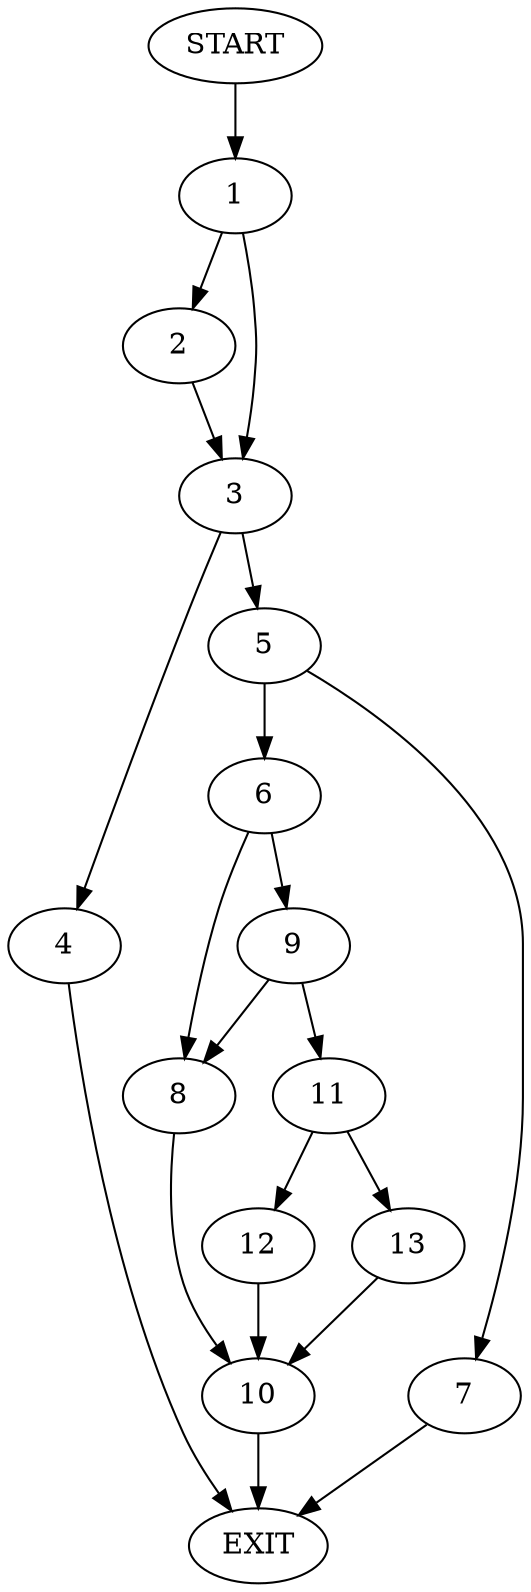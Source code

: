 digraph {
0 [label="START"]
14 [label="EXIT"]
0 -> 1
1 -> 2
1 -> 3
2 -> 3
3 -> 4
3 -> 5
4 -> 14
5 -> 6
5 -> 7
7 -> 14
6 -> 8
6 -> 9
8 -> 10
9 -> 11
9 -> 8
11 -> 12
11 -> 13
10 -> 14
12 -> 10
13 -> 10
}
